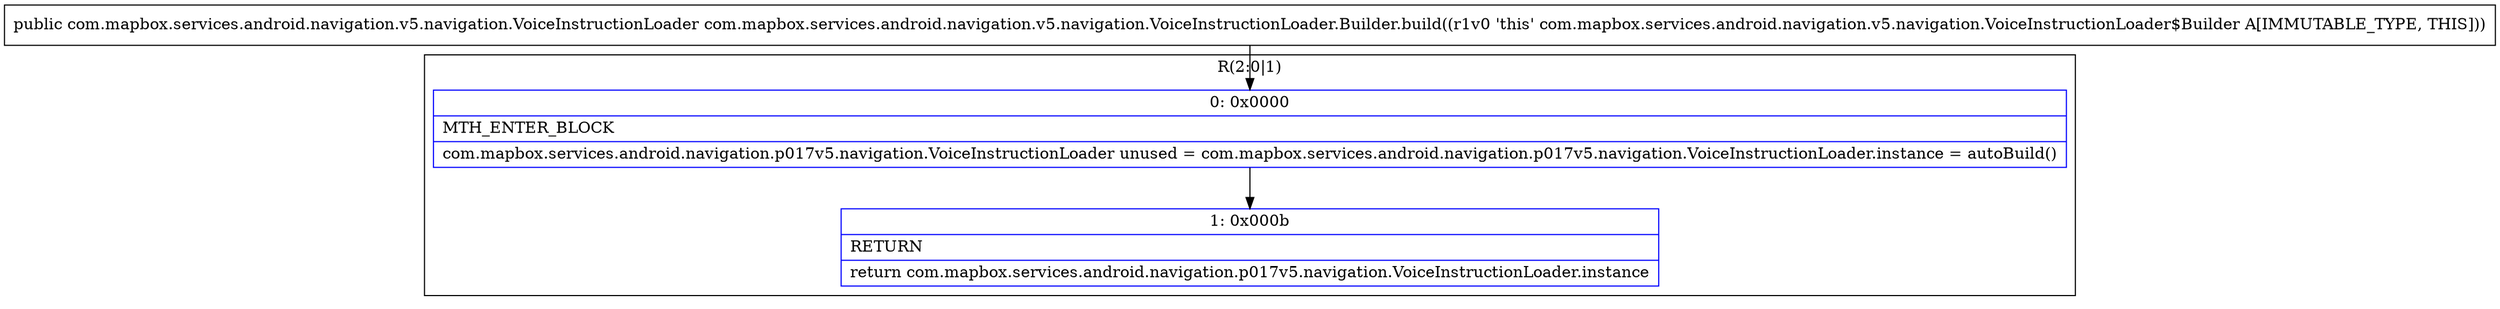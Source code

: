 digraph "CFG forcom.mapbox.services.android.navigation.v5.navigation.VoiceInstructionLoader.Builder.build()Lcom\/mapbox\/services\/android\/navigation\/v5\/navigation\/VoiceInstructionLoader;" {
subgraph cluster_Region_589399539 {
label = "R(2:0|1)";
node [shape=record,color=blue];
Node_0 [shape=record,label="{0\:\ 0x0000|MTH_ENTER_BLOCK\l|com.mapbox.services.android.navigation.p017v5.navigation.VoiceInstructionLoader unused = com.mapbox.services.android.navigation.p017v5.navigation.VoiceInstructionLoader.instance = autoBuild()\l}"];
Node_1 [shape=record,label="{1\:\ 0x000b|RETURN\l|return com.mapbox.services.android.navigation.p017v5.navigation.VoiceInstructionLoader.instance\l}"];
}
MethodNode[shape=record,label="{public com.mapbox.services.android.navigation.v5.navigation.VoiceInstructionLoader com.mapbox.services.android.navigation.v5.navigation.VoiceInstructionLoader.Builder.build((r1v0 'this' com.mapbox.services.android.navigation.v5.navigation.VoiceInstructionLoader$Builder A[IMMUTABLE_TYPE, THIS])) }"];
MethodNode -> Node_0;
Node_0 -> Node_1;
}

